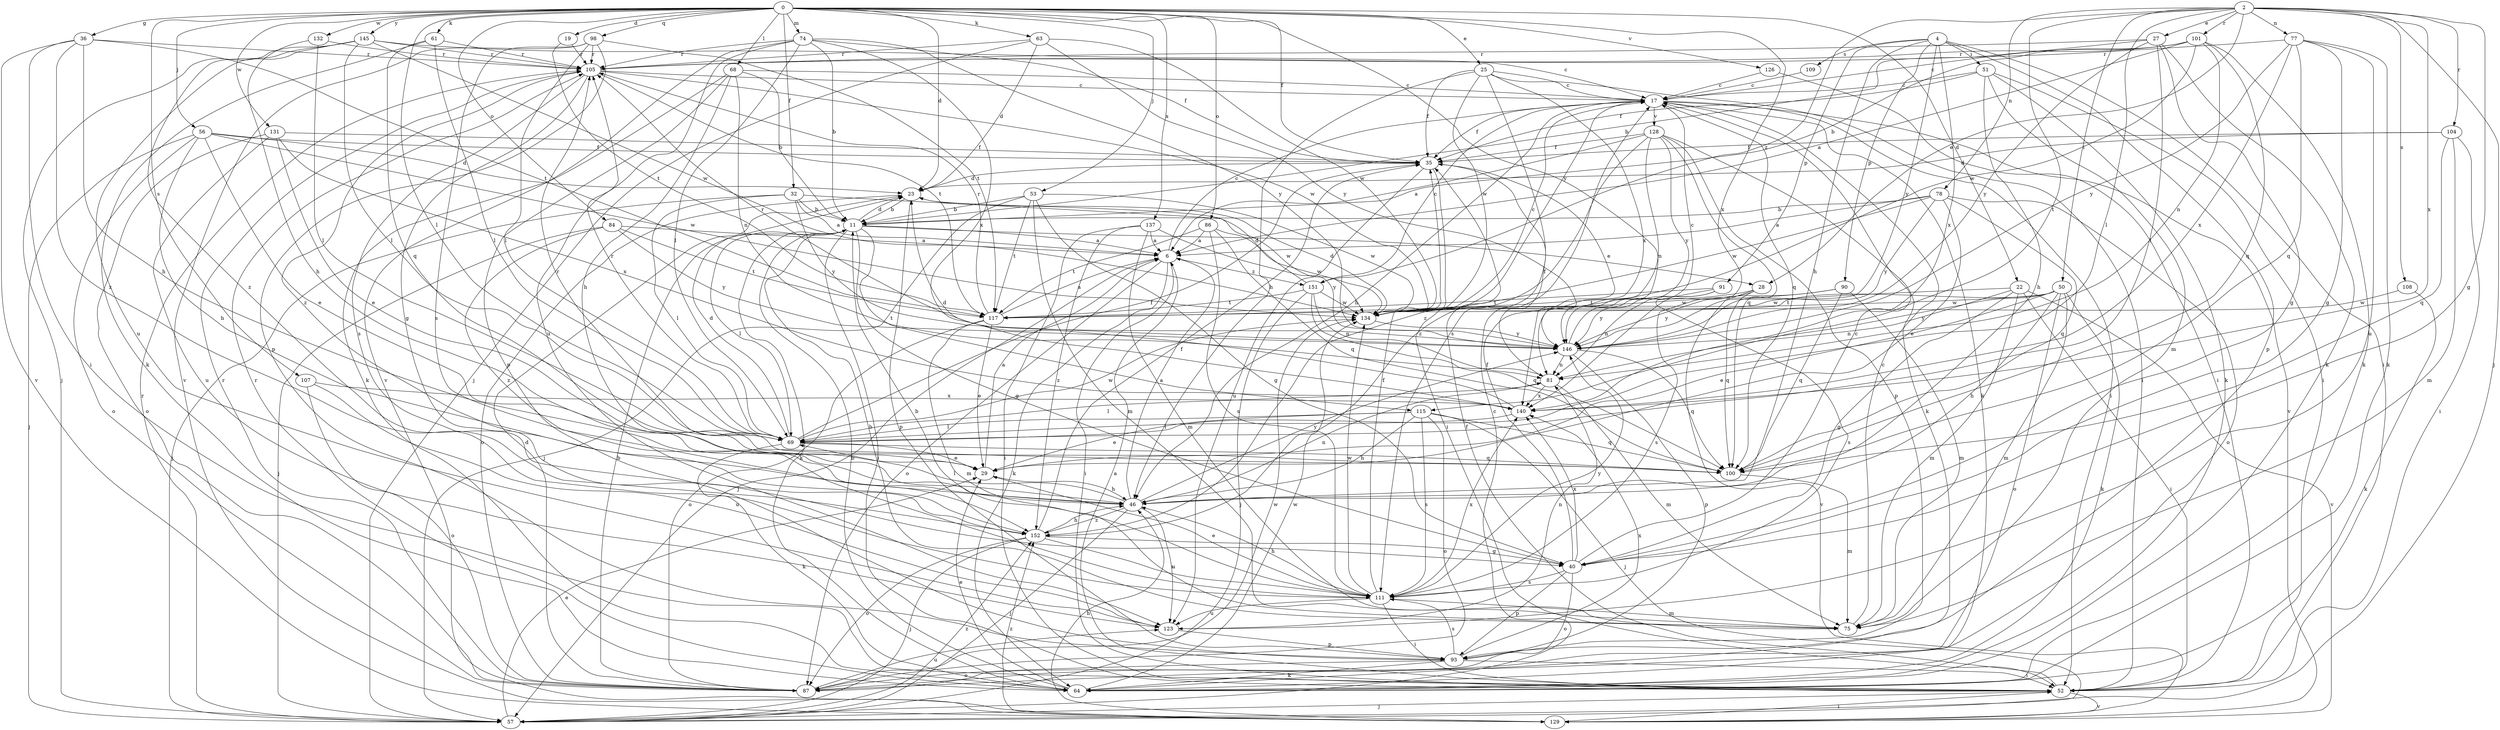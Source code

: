 strict digraph  {
0;
2;
4;
6;
11;
17;
19;
22;
23;
25;
27;
28;
29;
32;
35;
36;
40;
46;
50;
51;
52;
53;
56;
57;
61;
63;
64;
68;
69;
74;
75;
77;
78;
81;
84;
86;
87;
90;
91;
93;
98;
100;
101;
104;
105;
107;
108;
109;
111;
115;
117;
123;
126;
128;
129;
131;
132;
134;
137;
140;
145;
146;
151;
152;
0 -> 19  [label=d];
0 -> 22  [label=d];
0 -> 23  [label=d];
0 -> 25  [label=e];
0 -> 32  [label=f];
0 -> 35  [label=f];
0 -> 36  [label=g];
0 -> 53  [label=j];
0 -> 56  [label=j];
0 -> 61  [label=k];
0 -> 63  [label=k];
0 -> 68  [label=l];
0 -> 69  [label=l];
0 -> 74  [label=m];
0 -> 84  [label=o];
0 -> 86  [label=o];
0 -> 98  [label=q];
0 -> 107  [label=s];
0 -> 126  [label=v];
0 -> 131  [label=w];
0 -> 132  [label=w];
0 -> 137  [label=x];
0 -> 140  [label=x];
0 -> 145  [label=y];
0 -> 146  [label=y];
2 -> 27  [label=e];
2 -> 28  [label=e];
2 -> 40  [label=g];
2 -> 50  [label=i];
2 -> 57  [label=j];
2 -> 69  [label=l];
2 -> 77  [label=n];
2 -> 78  [label=n];
2 -> 101  [label=r];
2 -> 104  [label=r];
2 -> 108  [label=s];
2 -> 115  [label=t];
2 -> 140  [label=x];
2 -> 151  [label=z];
4 -> 46  [label=h];
4 -> 51  [label=i];
4 -> 52  [label=i];
4 -> 90  [label=p];
4 -> 91  [label=p];
4 -> 93  [label=p];
4 -> 109  [label=s];
4 -> 140  [label=x];
4 -> 146  [label=y];
6 -> 17  [label=c];
6 -> 52  [label=i];
6 -> 57  [label=j];
6 -> 64  [label=k];
6 -> 87  [label=o];
6 -> 151  [label=z];
11 -> 6  [label=a];
11 -> 23  [label=d];
11 -> 28  [label=e];
11 -> 40  [label=g];
11 -> 52  [label=i];
11 -> 64  [label=k];
11 -> 69  [label=l];
11 -> 115  [label=t];
17 -> 35  [label=f];
17 -> 46  [label=h];
17 -> 52  [label=i];
17 -> 64  [label=k];
17 -> 100  [label=q];
17 -> 128  [label=v];
17 -> 129  [label=v];
17 -> 152  [label=z];
19 -> 105  [label=r];
19 -> 117  [label=t];
22 -> 40  [label=g];
22 -> 52  [label=i];
22 -> 75  [label=m];
22 -> 81  [label=n];
22 -> 129  [label=v];
22 -> 134  [label=w];
23 -> 11  [label=b];
23 -> 87  [label=o];
23 -> 93  [label=p];
25 -> 17  [label=c];
25 -> 35  [label=f];
25 -> 46  [label=h];
25 -> 52  [label=i];
25 -> 111  [label=s];
25 -> 134  [label=w];
25 -> 140  [label=x];
27 -> 11  [label=b];
27 -> 40  [label=g];
27 -> 64  [label=k];
27 -> 69  [label=l];
27 -> 105  [label=r];
27 -> 146  [label=y];
28 -> 100  [label=q];
28 -> 111  [label=s];
28 -> 117  [label=t];
28 -> 129  [label=v];
29 -> 6  [label=a];
29 -> 46  [label=h];
32 -> 6  [label=a];
32 -> 11  [label=b];
32 -> 57  [label=j];
32 -> 69  [label=l];
32 -> 134  [label=w];
32 -> 146  [label=y];
35 -> 23  [label=d];
35 -> 52  [label=i];
35 -> 123  [label=u];
36 -> 46  [label=h];
36 -> 52  [label=i];
36 -> 105  [label=r];
36 -> 117  [label=t];
36 -> 129  [label=v];
36 -> 152  [label=z];
40 -> 17  [label=c];
40 -> 35  [label=f];
40 -> 87  [label=o];
40 -> 93  [label=p];
40 -> 111  [label=s];
40 -> 140  [label=x];
46 -> 6  [label=a];
46 -> 57  [label=j];
46 -> 69  [label=l];
46 -> 81  [label=n];
46 -> 123  [label=u];
46 -> 146  [label=y];
46 -> 152  [label=z];
50 -> 29  [label=e];
50 -> 46  [label=h];
50 -> 64  [label=k];
50 -> 75  [label=m];
50 -> 87  [label=o];
50 -> 117  [label=t];
50 -> 134  [label=w];
50 -> 146  [label=y];
51 -> 17  [label=c];
51 -> 35  [label=f];
51 -> 46  [label=h];
51 -> 52  [label=i];
51 -> 64  [label=k];
51 -> 75  [label=m];
52 -> 6  [label=a];
52 -> 35  [label=f];
52 -> 57  [label=j];
52 -> 129  [label=v];
53 -> 11  [label=b];
53 -> 40  [label=g];
53 -> 57  [label=j];
53 -> 75  [label=m];
53 -> 117  [label=t];
53 -> 134  [label=w];
56 -> 23  [label=d];
56 -> 29  [label=e];
56 -> 35  [label=f];
56 -> 46  [label=h];
56 -> 57  [label=j];
56 -> 87  [label=o];
56 -> 134  [label=w];
57 -> 17  [label=c];
57 -> 29  [label=e];
57 -> 105  [label=r];
57 -> 152  [label=z];
61 -> 64  [label=k];
61 -> 69  [label=l];
61 -> 100  [label=q];
61 -> 105  [label=r];
63 -> 23  [label=d];
63 -> 57  [label=j];
63 -> 105  [label=r];
63 -> 134  [label=w];
63 -> 146  [label=y];
64 -> 11  [label=b];
64 -> 29  [label=e];
64 -> 105  [label=r];
64 -> 134  [label=w];
68 -> 11  [label=b];
68 -> 17  [label=c];
68 -> 46  [label=h];
68 -> 64  [label=k];
68 -> 81  [label=n];
68 -> 93  [label=p];
69 -> 23  [label=d];
69 -> 29  [label=e];
69 -> 35  [label=f];
69 -> 64  [label=k];
69 -> 100  [label=q];
69 -> 105  [label=r];
69 -> 134  [label=w];
74 -> 11  [label=b];
74 -> 35  [label=f];
74 -> 69  [label=l];
74 -> 105  [label=r];
74 -> 123  [label=u];
74 -> 129  [label=v];
74 -> 140  [label=x];
74 -> 146  [label=y];
75 -> 11  [label=b];
75 -> 17  [label=c];
77 -> 40  [label=g];
77 -> 64  [label=k];
77 -> 100  [label=q];
77 -> 105  [label=r];
77 -> 123  [label=u];
77 -> 140  [label=x];
77 -> 146  [label=y];
78 -> 6  [label=a];
78 -> 11  [label=b];
78 -> 29  [label=e];
78 -> 87  [label=o];
78 -> 100  [label=q];
78 -> 134  [label=w];
78 -> 146  [label=y];
81 -> 35  [label=f];
81 -> 69  [label=l];
81 -> 75  [label=m];
81 -> 140  [label=x];
84 -> 6  [label=a];
84 -> 57  [label=j];
84 -> 117  [label=t];
84 -> 146  [label=y];
84 -> 152  [label=z];
86 -> 6  [label=a];
86 -> 100  [label=q];
86 -> 111  [label=s];
86 -> 117  [label=t];
86 -> 134  [label=w];
87 -> 11  [label=b];
87 -> 23  [label=d];
87 -> 105  [label=r];
87 -> 123  [label=u];
87 -> 134  [label=w];
90 -> 75  [label=m];
90 -> 100  [label=q];
90 -> 134  [label=w];
90 -> 146  [label=y];
91 -> 81  [label=n];
91 -> 111  [label=s];
91 -> 117  [label=t];
91 -> 146  [label=y];
93 -> 52  [label=i];
93 -> 64  [label=k];
93 -> 87  [label=o];
93 -> 111  [label=s];
93 -> 140  [label=x];
98 -> 69  [label=l];
98 -> 93  [label=p];
98 -> 105  [label=r];
98 -> 111  [label=s];
98 -> 117  [label=t];
98 -> 129  [label=v];
100 -> 75  [label=m];
100 -> 105  [label=r];
101 -> 6  [label=a];
101 -> 11  [label=b];
101 -> 17  [label=c];
101 -> 64  [label=k];
101 -> 81  [label=n];
101 -> 100  [label=q];
101 -> 105  [label=r];
101 -> 134  [label=w];
104 -> 23  [label=d];
104 -> 35  [label=f];
104 -> 52  [label=i];
104 -> 75  [label=m];
104 -> 100  [label=q];
105 -> 17  [label=c];
105 -> 40  [label=g];
105 -> 111  [label=s];
105 -> 117  [label=t];
105 -> 134  [label=w];
105 -> 152  [label=z];
107 -> 87  [label=o];
107 -> 123  [label=u];
107 -> 140  [label=x];
108 -> 64  [label=k];
108 -> 134  [label=w];
109 -> 17  [label=c];
111 -> 11  [label=b];
111 -> 29  [label=e];
111 -> 35  [label=f];
111 -> 46  [label=h];
111 -> 52  [label=i];
111 -> 75  [label=m];
111 -> 123  [label=u];
111 -> 134  [label=w];
111 -> 140  [label=x];
111 -> 146  [label=y];
115 -> 29  [label=e];
115 -> 46  [label=h];
115 -> 57  [label=j];
115 -> 69  [label=l];
115 -> 87  [label=o];
115 -> 100  [label=q];
115 -> 111  [label=s];
117 -> 6  [label=a];
117 -> 29  [label=e];
117 -> 75  [label=m];
117 -> 87  [label=o];
117 -> 105  [label=r];
123 -> 81  [label=n];
123 -> 93  [label=p];
126 -> 17  [label=c];
126 -> 52  [label=i];
128 -> 6  [label=a];
128 -> 35  [label=f];
128 -> 64  [label=k];
128 -> 81  [label=n];
128 -> 93  [label=p];
128 -> 100  [label=q];
128 -> 146  [label=y];
128 -> 152  [label=z];
129 -> 46  [label=h];
129 -> 52  [label=i];
129 -> 152  [label=z];
131 -> 29  [label=e];
131 -> 35  [label=f];
131 -> 87  [label=o];
131 -> 123  [label=u];
131 -> 140  [label=x];
132 -> 46  [label=h];
132 -> 69  [label=l];
132 -> 105  [label=r];
134 -> 17  [label=c];
134 -> 23  [label=d];
134 -> 146  [label=y];
137 -> 6  [label=a];
137 -> 52  [label=i];
137 -> 75  [label=m];
137 -> 146  [label=y];
137 -> 152  [label=z];
140 -> 23  [label=d];
140 -> 69  [label=l];
145 -> 17  [label=c];
145 -> 57  [label=j];
145 -> 69  [label=l];
145 -> 105  [label=r];
145 -> 123  [label=u];
145 -> 134  [label=w];
145 -> 152  [label=z];
146 -> 17  [label=c];
146 -> 81  [label=n];
146 -> 93  [label=p];
146 -> 100  [label=q];
146 -> 105  [label=r];
151 -> 17  [label=c];
151 -> 23  [label=d];
151 -> 57  [label=j];
151 -> 81  [label=n];
151 -> 100  [label=q];
151 -> 117  [label=t];
151 -> 134  [label=w];
152 -> 35  [label=f];
152 -> 40  [label=g];
152 -> 46  [label=h];
152 -> 57  [label=j];
152 -> 87  [label=o];
152 -> 111  [label=s];
}
